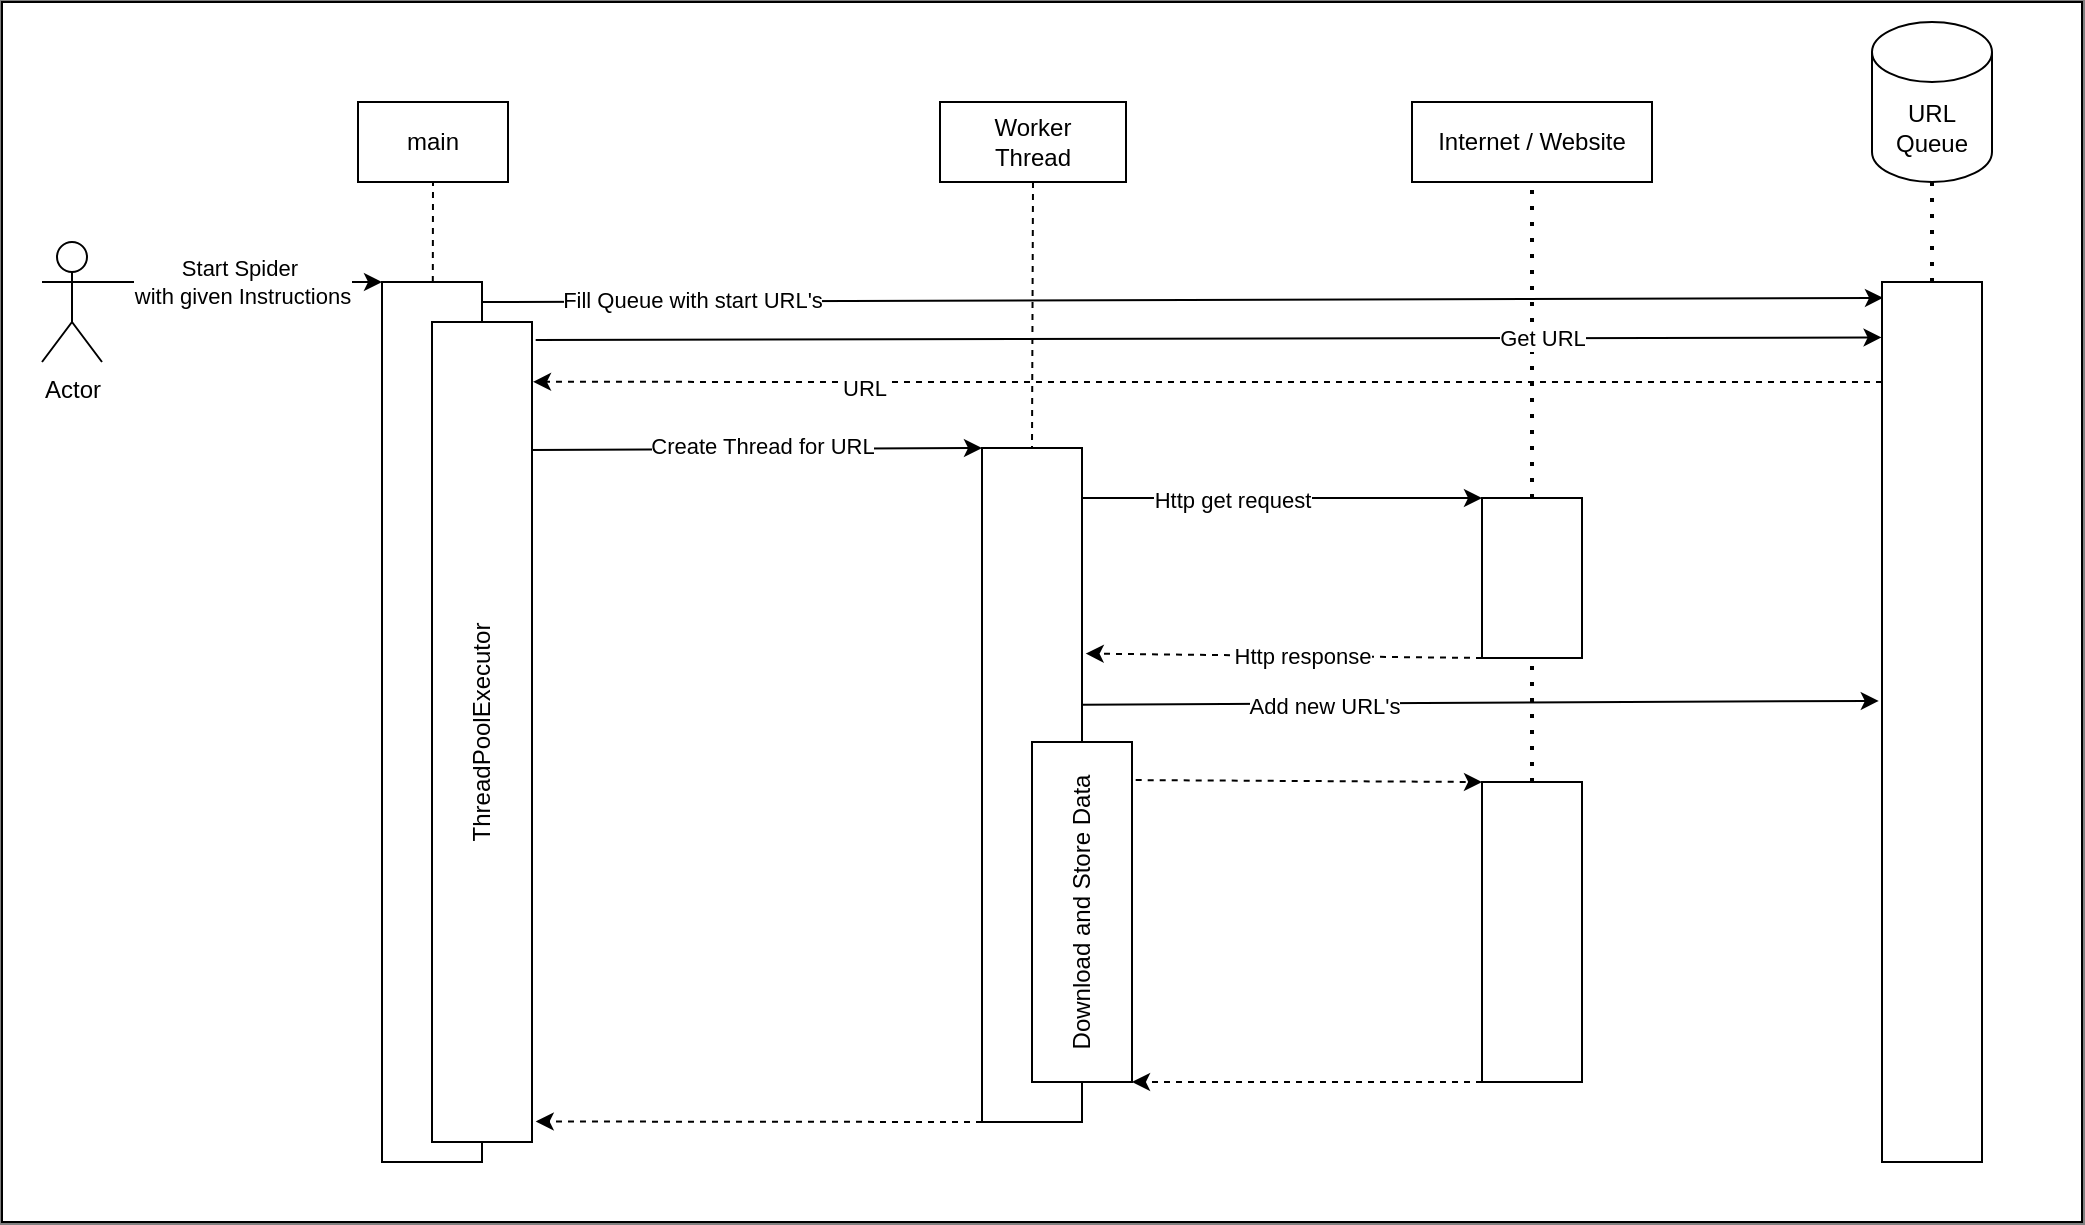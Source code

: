 <mxfile>
    <diagram id="pcJsZtXrdbzjlejqAQah" name="Seite-1">
        <mxGraphModel dx="1664" dy="1087" grid="1" gridSize="10" guides="1" tooltips="1" connect="1" arrows="1" fold="1" page="1" pageScale="1" pageWidth="50" pageHeight="50" background="#808080" math="0" shadow="0">
            <root>
                <mxCell id="0"/>
                <mxCell id="1" parent="0"/>
                <mxCell id="36" value="" style="rounded=0;whiteSpace=wrap;html=1;" vertex="1" parent="1">
                    <mxGeometry x="-440" y="-290" width="1040" height="610" as="geometry"/>
                </mxCell>
                <mxCell id="2" value="Actor" style="shape=umlActor;verticalLabelPosition=bottom;verticalAlign=top;html=1;outlineConnect=0;" vertex="1" parent="1">
                    <mxGeometry x="-420" y="-170" width="30" height="60" as="geometry"/>
                </mxCell>
                <mxCell id="3" value="" style="rounded=0;whiteSpace=wrap;html=1;" vertex="1" parent="1">
                    <mxGeometry x="-250" y="-150" width="50" height="440" as="geometry"/>
                </mxCell>
                <mxCell id="4" value="" style="rounded=0;whiteSpace=wrap;html=1;" vertex="1" parent="1">
                    <mxGeometry x="50" y="-67" width="50" height="337" as="geometry"/>
                </mxCell>
                <mxCell id="5" value="" style="endArrow=classic;html=1;entryX=0;entryY=0;entryDx=0;entryDy=0;exitX=0.996;exitY=0.156;exitDx=0;exitDy=0;exitPerimeter=0;" edge="1" parent="1" source="35" target="4">
                    <mxGeometry width="50" height="50" relative="1" as="geometry">
                        <mxPoint x="-170" y="-67" as="sourcePoint"/>
                        <mxPoint x="50" y="30" as="targetPoint"/>
                    </mxGeometry>
                </mxCell>
                <mxCell id="6" value="Create Thread for URL" style="edgeLabel;html=1;align=center;verticalAlign=middle;resizable=0;points=[];" vertex="1" connectable="0" parent="5">
                    <mxGeometry x="-0.626" relative="1" as="geometry">
                        <mxPoint x="73" y="-2" as="offset"/>
                    </mxGeometry>
                </mxCell>
                <mxCell id="7" value="main" style="rounded=0;whiteSpace=wrap;html=1;" vertex="1" parent="1">
                    <mxGeometry x="-262" y="-240" width="75" height="40" as="geometry"/>
                </mxCell>
                <mxCell id="8" value="" style="endArrow=none;dashed=1;html=1;entryX=0.5;entryY=1;entryDx=0;entryDy=0;" edge="1" parent="1" source="3" target="7">
                    <mxGeometry width="50" height="50" relative="1" as="geometry">
                        <mxPoint x="-150" y="-140" as="sourcePoint"/>
                        <mxPoint x="-100" y="-190" as="targetPoint"/>
                    </mxGeometry>
                </mxCell>
                <mxCell id="9" value="Worker&lt;br&gt;Thread" style="rounded=0;whiteSpace=wrap;html=1;" vertex="1" parent="1">
                    <mxGeometry x="29" y="-240" width="93" height="40" as="geometry"/>
                </mxCell>
                <mxCell id="10" value="" style="endArrow=none;dashed=1;html=1;entryX=0.5;entryY=0;entryDx=0;entryDy=0;exitX=0.5;exitY=1;exitDx=0;exitDy=0;" edge="1" parent="1" source="9" target="4">
                    <mxGeometry width="50" height="50" relative="1" as="geometry">
                        <mxPoint x="-50" y="-140" as="sourcePoint"/>
                        <mxPoint y="-190" as="targetPoint"/>
                    </mxGeometry>
                </mxCell>
                <mxCell id="11" value="Start Spider&amp;nbsp;&lt;br&gt;with given Instructions" style="endArrow=classic;html=1;entryX=0;entryY=0;entryDx=0;entryDy=0;exitX=1;exitY=0.333;exitDx=0;exitDy=0;exitPerimeter=0;" edge="1" parent="1" source="2" target="3">
                    <mxGeometry width="50" height="50" relative="1" as="geometry">
                        <mxPoint x="-340" y="-100" as="sourcePoint"/>
                        <mxPoint x="-290" y="-150" as="targetPoint"/>
                    </mxGeometry>
                </mxCell>
                <mxCell id="12" value="Internet / Website" style="rounded=0;whiteSpace=wrap;html=1;" vertex="1" parent="1">
                    <mxGeometry x="265" y="-240" width="120" height="40" as="geometry"/>
                </mxCell>
                <mxCell id="13" value="" style="rounded=0;whiteSpace=wrap;html=1;" vertex="1" parent="1">
                    <mxGeometry x="300" y="-42" width="50" height="80" as="geometry"/>
                </mxCell>
                <mxCell id="14" value="" style="endArrow=none;dashed=1;html=1;dashPattern=1 3;strokeWidth=2;entryX=0.5;entryY=1;entryDx=0;entryDy=0;exitX=0.5;exitY=0;exitDx=0;exitDy=0;" edge="1" parent="1" source="13" target="12">
                    <mxGeometry width="50" height="50" relative="1" as="geometry">
                        <mxPoint x="290" y="-130" as="sourcePoint"/>
                        <mxPoint x="340" y="-180" as="targetPoint"/>
                    </mxGeometry>
                </mxCell>
                <mxCell id="15" value="" style="endArrow=classic;html=1;entryX=0;entryY=0;entryDx=0;entryDy=0;" edge="1" parent="1" target="13">
                    <mxGeometry width="50" height="50" relative="1" as="geometry">
                        <mxPoint x="100" y="-42" as="sourcePoint"/>
                        <mxPoint x="210" y="-42" as="targetPoint"/>
                    </mxGeometry>
                </mxCell>
                <mxCell id="16" value="Http get request" style="edgeLabel;html=1;align=center;verticalAlign=middle;resizable=0;points=[];" vertex="1" connectable="0" parent="15">
                    <mxGeometry x="-0.254" y="-1" relative="1" as="geometry">
                        <mxPoint as="offset"/>
                    </mxGeometry>
                </mxCell>
                <mxCell id="17" value="Http response" style="endArrow=classic;html=1;exitX=0;exitY=1;exitDx=0;exitDy=0;entryX=1.037;entryY=0.305;entryDx=0;entryDy=0;dashed=1;entryPerimeter=0;" edge="1" parent="1" source="13" target="4">
                    <mxGeometry x="-0.094" width="50" height="50" relative="1" as="geometry">
                        <mxPoint x="180" y="58" as="sourcePoint"/>
                        <mxPoint x="230" y="8" as="targetPoint"/>
                        <mxPoint as="offset"/>
                    </mxGeometry>
                </mxCell>
                <mxCell id="18" value="" style="endArrow=none;dashed=1;html=1;dashPattern=1 3;strokeWidth=2;entryX=0.5;entryY=1;entryDx=0;entryDy=0;exitX=0.5;exitY=0;exitDx=0;exitDy=0;" edge="1" parent="1" source="19" target="13">
                    <mxGeometry width="50" height="50" relative="1" as="geometry">
                        <mxPoint x="325" y="68" as="sourcePoint"/>
                        <mxPoint x="350" y="58" as="targetPoint"/>
                    </mxGeometry>
                </mxCell>
                <mxCell id="19" value="" style="rounded=0;whiteSpace=wrap;html=1;" vertex="1" parent="1">
                    <mxGeometry x="300" y="100" width="50" height="150" as="geometry"/>
                </mxCell>
                <mxCell id="20" value="Download and Store Data" style="rounded=0;whiteSpace=wrap;html=1;horizontal=0;" vertex="1" parent="1">
                    <mxGeometry x="75" y="80" width="50" height="170" as="geometry"/>
                </mxCell>
                <mxCell id="21" value="" style="endArrow=classic;html=1;dashed=1;exitX=0;exitY=1;exitDx=0;exitDy=0;entryX=1;entryY=1;entryDx=0;entryDy=0;" edge="1" parent="1" source="19" target="20">
                    <mxGeometry width="50" height="50" relative="1" as="geometry">
                        <mxPoint x="210" y="128" as="sourcePoint"/>
                        <mxPoint x="130" y="148" as="targetPoint"/>
                    </mxGeometry>
                </mxCell>
                <mxCell id="22" value="" style="endArrow=classic;html=1;dashed=1;entryX=0;entryY=0;entryDx=0;entryDy=0;exitX=1.037;exitY=0.112;exitDx=0;exitDy=0;exitPerimeter=0;" edge="1" parent="1" source="20" target="19">
                    <mxGeometry width="50" height="50" relative="1" as="geometry">
                        <mxPoint x="130" y="68" as="sourcePoint"/>
                        <mxPoint x="230" y="78" as="targetPoint"/>
                    </mxGeometry>
                </mxCell>
                <mxCell id="23" value="URL Queue" style="shape=cylinder3;whiteSpace=wrap;html=1;boundedLbl=1;backgroundOutline=1;size=15;" vertex="1" parent="1">
                    <mxGeometry x="495" y="-280" width="60" height="80" as="geometry"/>
                </mxCell>
                <mxCell id="24" value="" style="endArrow=none;dashed=1;html=1;dashPattern=1 3;strokeWidth=2;entryX=0.5;entryY=1;entryDx=0;entryDy=0;entryPerimeter=0;exitX=0.5;exitY=0;exitDx=0;exitDy=0;" edge="1" parent="1" source="25" target="23">
                    <mxGeometry width="50" height="50" relative="1" as="geometry">
                        <mxPoint x="500" y="-130" as="sourcePoint"/>
                        <mxPoint x="550" y="-180" as="targetPoint"/>
                    </mxGeometry>
                </mxCell>
                <mxCell id="25" value="" style="rounded=0;whiteSpace=wrap;html=1;" vertex="1" parent="1">
                    <mxGeometry x="500" y="-150" width="50" height="440" as="geometry"/>
                </mxCell>
                <mxCell id="26" value="" style="endArrow=classic;html=1;entryX=0.01;entryY=0.018;entryDx=0;entryDy=0;entryPerimeter=0;" edge="1" parent="1" target="25">
                    <mxGeometry width="50" height="50" relative="1" as="geometry">
                        <mxPoint x="-200" y="-140" as="sourcePoint"/>
                        <mxPoint x="500" y="-130" as="targetPoint"/>
                    </mxGeometry>
                </mxCell>
                <mxCell id="27" value="Fill Queue with start URL's" style="edgeLabel;html=1;align=center;verticalAlign=middle;resizable=0;points=[];" vertex="1" connectable="0" parent="26">
                    <mxGeometry x="-0.7" y="1" relative="1" as="geometry">
                        <mxPoint as="offset"/>
                    </mxGeometry>
                </mxCell>
                <mxCell id="28" value="" style="endArrow=classic;html=1;entryX=-0.004;entryY=0.063;entryDx=0;entryDy=0;entryPerimeter=0;exitX=1.037;exitY=0.022;exitDx=0;exitDy=0;exitPerimeter=0;" edge="1" parent="1" source="35" target="25">
                    <mxGeometry width="50" height="50" relative="1" as="geometry">
                        <mxPoint x="-160" y="-121" as="sourcePoint"/>
                        <mxPoint x="200" y="-120" as="targetPoint"/>
                    </mxGeometry>
                </mxCell>
                <mxCell id="29" value="Get URL" style="edgeLabel;html=1;align=center;verticalAlign=middle;resizable=0;points=[];" vertex="1" connectable="0" parent="28">
                    <mxGeometry x="0.493" relative="1" as="geometry">
                        <mxPoint as="offset"/>
                    </mxGeometry>
                </mxCell>
                <mxCell id="30" value="" style="endArrow=classic;html=1;dashed=1;entryX=1.01;entryY=0.073;entryDx=0;entryDy=0;entryPerimeter=0;" edge="1" parent="1" target="35">
                    <mxGeometry width="50" height="50" relative="1" as="geometry">
                        <mxPoint x="500" y="-100.0" as="sourcePoint"/>
                        <mxPoint x="-170" y="-100" as="targetPoint"/>
                    </mxGeometry>
                </mxCell>
                <mxCell id="31" value="URL" style="edgeLabel;html=1;align=center;verticalAlign=middle;resizable=0;points=[];" vertex="1" connectable="0" parent="30">
                    <mxGeometry x="0.509" y="3" relative="1" as="geometry">
                        <mxPoint as="offset"/>
                    </mxGeometry>
                </mxCell>
                <mxCell id="32" value="" style="endArrow=classic;html=1;entryX=-0.032;entryY=0.476;entryDx=0;entryDy=0;exitX=0.996;exitY=0.381;exitDx=0;exitDy=0;exitPerimeter=0;entryPerimeter=0;" edge="1" parent="1" source="4" target="25">
                    <mxGeometry width="50" height="50" relative="1" as="geometry">
                        <mxPoint x="400" y="90" as="sourcePoint"/>
                        <mxPoint x="500" y="50" as="targetPoint"/>
                    </mxGeometry>
                </mxCell>
                <mxCell id="33" value="Add new URL's" style="edgeLabel;html=1;align=center;verticalAlign=middle;resizable=0;points=[];" vertex="1" connectable="0" parent="32">
                    <mxGeometry x="-0.392" y="-1" relative="1" as="geometry">
                        <mxPoint as="offset"/>
                    </mxGeometry>
                </mxCell>
                <mxCell id="34" value="" style="endArrow=classic;html=1;exitX=0;exitY=1;exitDx=0;exitDy=0;dashed=1;entryX=1.037;entryY=0.975;entryDx=0;entryDy=0;entryPerimeter=0;" edge="1" parent="1" source="4" target="35">
                    <mxGeometry width="50" height="50" relative="1" as="geometry">
                        <mxPoint x="-90" y="300" as="sourcePoint"/>
                        <mxPoint x="-200" y="270" as="targetPoint"/>
                    </mxGeometry>
                </mxCell>
                <mxCell id="35" value="ThreadPoolExecutor" style="rounded=0;whiteSpace=wrap;html=1;horizontal=0;" vertex="1" parent="1">
                    <mxGeometry x="-225" y="-130" width="50" height="410" as="geometry"/>
                </mxCell>
            </root>
        </mxGraphModel>
    </diagram>
</mxfile>